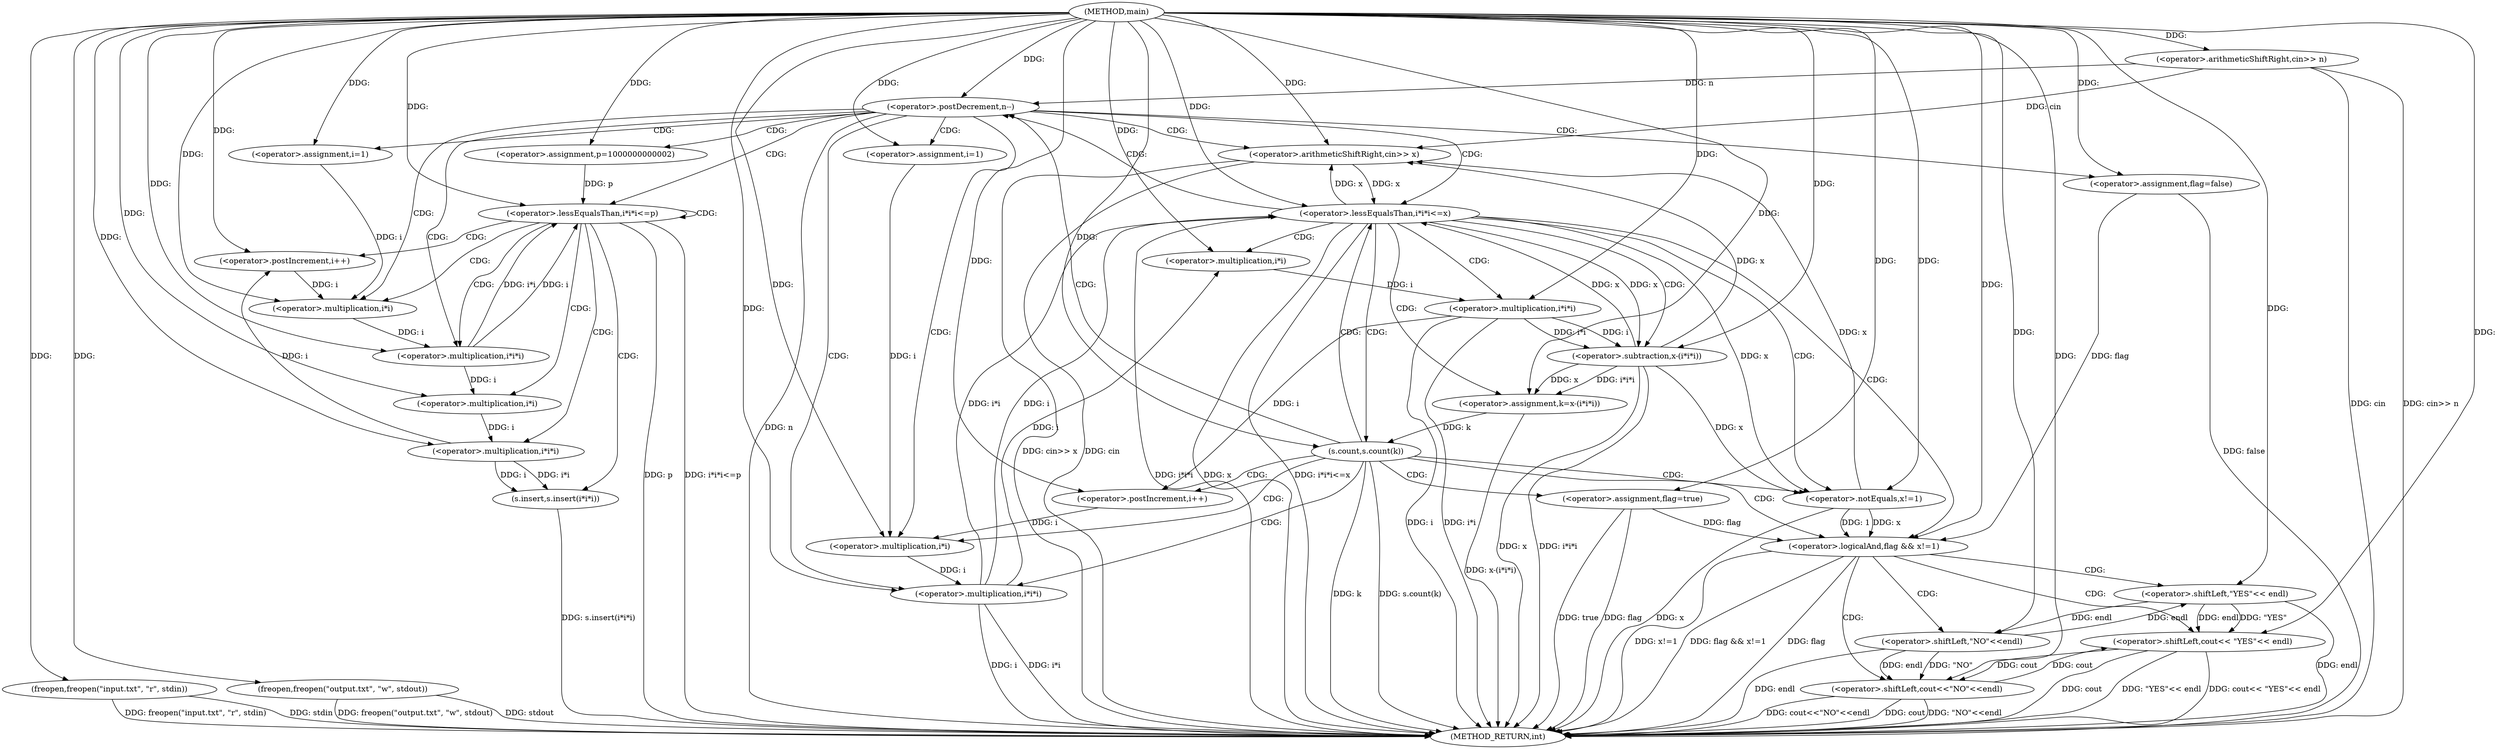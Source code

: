 digraph "main" {  
"1000103" [label = "(METHOD,main)" ]
"1000204" [label = "(METHOD_RETURN,int)" ]
"1000105" [label = "(freopen,freopen(\"input.txt\", \"r\", stdin))" ]
"1000109" [label = "(freopen,freopen(\"output.txt\", \"w\", stdout))" ]
"1000114" [label = "(<operator>.arithmeticShiftRight,cin>> n)" ]
"1000118" [label = "(<operator>.postDecrement,n--)" ]
"1000122" [label = "(<operator>.assignment,flag=false)" ]
"1000126" [label = "(<operator>.arithmeticShiftRight,cin>> x)" ]
"1000130" [label = "(<operator>.assignment,p=1000000000002)" ]
"1000136" [label = "(<operator>.assignment,i=1)" ]
"1000139" [label = "(<operator>.lessEqualsThan,i*i*i<=p)" ]
"1000146" [label = "(<operator>.postIncrement,i++)" ]
"1000148" [label = "(s.insert,s.insert(i*i*i))" ]
"1000156" [label = "(<operator>.assignment,i=1)" ]
"1000159" [label = "(<operator>.lessEqualsThan,i*i*i<=x)" ]
"1000166" [label = "(<operator>.postIncrement,i++)" ]
"1000188" [label = "(<operator>.logicalAnd,flag && x!=1)" ]
"1000193" [label = "(<operator>.shiftLeft,cout<< \"YES\"<< endl)" ]
"1000170" [label = "(<operator>.assignment,k=x-(i*i*i))" ]
"1000199" [label = "(<operator>.shiftLeft,cout<<\"NO\"<<endl)" ]
"1000140" [label = "(<operator>.multiplication,i*i*i)" ]
"1000149" [label = "(<operator>.multiplication,i*i*i)" ]
"1000160" [label = "(<operator>.multiplication,i*i*i)" ]
"1000180" [label = "(s.count,s.count(k))" ]
"1000190" [label = "(<operator>.notEquals,x!=1)" ]
"1000195" [label = "(<operator>.shiftLeft,\"YES\"<< endl)" ]
"1000142" [label = "(<operator>.multiplication,i*i)" ]
"1000151" [label = "(<operator>.multiplication,i*i)" ]
"1000162" [label = "(<operator>.multiplication,i*i)" ]
"1000172" [label = "(<operator>.subtraction,x-(i*i*i))" ]
"1000183" [label = "(<operator>.assignment,flag=true)" ]
"1000201" [label = "(<operator>.shiftLeft,\"NO\"<<endl)" ]
"1000174" [label = "(<operator>.multiplication,i*i*i)" ]
"1000176" [label = "(<operator>.multiplication,i*i)" ]
  "1000105" -> "1000204"  [ label = "DDG: freopen(\"input.txt\", \"r\", stdin)"] 
  "1000109" -> "1000204"  [ label = "DDG: freopen(\"output.txt\", \"w\", stdout)"] 
  "1000114" -> "1000204"  [ label = "DDG: cin"] 
  "1000114" -> "1000204"  [ label = "DDG: cin>> n"] 
  "1000118" -> "1000204"  [ label = "DDG: n"] 
  "1000126" -> "1000204"  [ label = "DDG: cin"] 
  "1000126" -> "1000204"  [ label = "DDG: cin>> x"] 
  "1000139" -> "1000204"  [ label = "DDG: p"] 
  "1000139" -> "1000204"  [ label = "DDG: i*i*i<=p"] 
  "1000160" -> "1000204"  [ label = "DDG: i"] 
  "1000160" -> "1000204"  [ label = "DDG: i*i"] 
  "1000159" -> "1000204"  [ label = "DDG: i*i*i"] 
  "1000159" -> "1000204"  [ label = "DDG: x"] 
  "1000159" -> "1000204"  [ label = "DDG: i*i*i<=x"] 
  "1000172" -> "1000204"  [ label = "DDG: x"] 
  "1000174" -> "1000204"  [ label = "DDG: i"] 
  "1000174" -> "1000204"  [ label = "DDG: i*i"] 
  "1000172" -> "1000204"  [ label = "DDG: i*i*i"] 
  "1000170" -> "1000204"  [ label = "DDG: x-(i*i*i)"] 
  "1000180" -> "1000204"  [ label = "DDG: k"] 
  "1000180" -> "1000204"  [ label = "DDG: s.count(k)"] 
  "1000183" -> "1000204"  [ label = "DDG: flag"] 
  "1000188" -> "1000204"  [ label = "DDG: flag"] 
  "1000190" -> "1000204"  [ label = "DDG: x"] 
  "1000188" -> "1000204"  [ label = "DDG: x!=1"] 
  "1000188" -> "1000204"  [ label = "DDG: flag && x!=1"] 
  "1000199" -> "1000204"  [ label = "DDG: cout"] 
  "1000201" -> "1000204"  [ label = "DDG: endl"] 
  "1000199" -> "1000204"  [ label = "DDG: \"NO\"<<endl"] 
  "1000199" -> "1000204"  [ label = "DDG: cout<<\"NO\"<<endl"] 
  "1000193" -> "1000204"  [ label = "DDG: cout"] 
  "1000195" -> "1000204"  [ label = "DDG: endl"] 
  "1000193" -> "1000204"  [ label = "DDG: \"YES\"<< endl"] 
  "1000193" -> "1000204"  [ label = "DDG: cout<< \"YES\"<< endl"] 
  "1000148" -> "1000204"  [ label = "DDG: s.insert(i*i*i)"] 
  "1000109" -> "1000204"  [ label = "DDG: stdout"] 
  "1000105" -> "1000204"  [ label = "DDG: stdin"] 
  "1000122" -> "1000204"  [ label = "DDG: false"] 
  "1000183" -> "1000204"  [ label = "DDG: true"] 
  "1000103" -> "1000105"  [ label = "DDG: "] 
  "1000103" -> "1000109"  [ label = "DDG: "] 
  "1000103" -> "1000114"  [ label = "DDG: "] 
  "1000114" -> "1000118"  [ label = "DDG: n"] 
  "1000103" -> "1000118"  [ label = "DDG: "] 
  "1000103" -> "1000122"  [ label = "DDG: "] 
  "1000103" -> "1000130"  [ label = "DDG: "] 
  "1000114" -> "1000126"  [ label = "DDG: cin"] 
  "1000103" -> "1000126"  [ label = "DDG: "] 
  "1000159" -> "1000126"  [ label = "DDG: x"] 
  "1000172" -> "1000126"  [ label = "DDG: x"] 
  "1000190" -> "1000126"  [ label = "DDG: x"] 
  "1000103" -> "1000136"  [ label = "DDG: "] 
  "1000103" -> "1000156"  [ label = "DDG: "] 
  "1000140" -> "1000139"  [ label = "DDG: i*i"] 
  "1000140" -> "1000139"  [ label = "DDG: i"] 
  "1000130" -> "1000139"  [ label = "DDG: p"] 
  "1000103" -> "1000139"  [ label = "DDG: "] 
  "1000149" -> "1000146"  [ label = "DDG: i"] 
  "1000103" -> "1000146"  [ label = "DDG: "] 
  "1000149" -> "1000148"  [ label = "DDG: i*i"] 
  "1000149" -> "1000148"  [ label = "DDG: i"] 
  "1000160" -> "1000159"  [ label = "DDG: i*i"] 
  "1000160" -> "1000159"  [ label = "DDG: i"] 
  "1000126" -> "1000159"  [ label = "DDG: x"] 
  "1000172" -> "1000159"  [ label = "DDG: x"] 
  "1000103" -> "1000159"  [ label = "DDG: "] 
  "1000174" -> "1000166"  [ label = "DDG: i"] 
  "1000103" -> "1000166"  [ label = "DDG: "] 
  "1000172" -> "1000170"  [ label = "DDG: i*i*i"] 
  "1000172" -> "1000170"  [ label = "DDG: x"] 
  "1000122" -> "1000188"  [ label = "DDG: flag"] 
  "1000183" -> "1000188"  [ label = "DDG: flag"] 
  "1000103" -> "1000188"  [ label = "DDG: "] 
  "1000190" -> "1000188"  [ label = "DDG: x"] 
  "1000190" -> "1000188"  [ label = "DDG: 1"] 
  "1000199" -> "1000193"  [ label = "DDG: cout"] 
  "1000103" -> "1000193"  [ label = "DDG: "] 
  "1000195" -> "1000193"  [ label = "DDG: endl"] 
  "1000195" -> "1000193"  [ label = "DDG: \"YES\""] 
  "1000142" -> "1000140"  [ label = "DDG: i"] 
  "1000103" -> "1000140"  [ label = "DDG: "] 
  "1000151" -> "1000149"  [ label = "DDG: i"] 
  "1000103" -> "1000149"  [ label = "DDG: "] 
  "1000162" -> "1000160"  [ label = "DDG: i"] 
  "1000103" -> "1000160"  [ label = "DDG: "] 
  "1000103" -> "1000170"  [ label = "DDG: "] 
  "1000159" -> "1000190"  [ label = "DDG: x"] 
  "1000172" -> "1000190"  [ label = "DDG: x"] 
  "1000103" -> "1000190"  [ label = "DDG: "] 
  "1000103" -> "1000195"  [ label = "DDG: "] 
  "1000201" -> "1000195"  [ label = "DDG: endl"] 
  "1000193" -> "1000199"  [ label = "DDG: cout"] 
  "1000103" -> "1000199"  [ label = "DDG: "] 
  "1000201" -> "1000199"  [ label = "DDG: \"NO\""] 
  "1000201" -> "1000199"  [ label = "DDG: endl"] 
  "1000136" -> "1000142"  [ label = "DDG: i"] 
  "1000146" -> "1000142"  [ label = "DDG: i"] 
  "1000103" -> "1000142"  [ label = "DDG: "] 
  "1000140" -> "1000151"  [ label = "DDG: i"] 
  "1000103" -> "1000151"  [ label = "DDG: "] 
  "1000156" -> "1000162"  [ label = "DDG: i"] 
  "1000166" -> "1000162"  [ label = "DDG: i"] 
  "1000103" -> "1000162"  [ label = "DDG: "] 
  "1000159" -> "1000172"  [ label = "DDG: x"] 
  "1000103" -> "1000172"  [ label = "DDG: "] 
  "1000174" -> "1000172"  [ label = "DDG: i*i"] 
  "1000174" -> "1000172"  [ label = "DDG: i"] 
  "1000170" -> "1000180"  [ label = "DDG: k"] 
  "1000103" -> "1000180"  [ label = "DDG: "] 
  "1000103" -> "1000183"  [ label = "DDG: "] 
  "1000103" -> "1000201"  [ label = "DDG: "] 
  "1000195" -> "1000201"  [ label = "DDG: endl"] 
  "1000176" -> "1000174"  [ label = "DDG: i"] 
  "1000103" -> "1000174"  [ label = "DDG: "] 
  "1000160" -> "1000176"  [ label = "DDG: i"] 
  "1000103" -> "1000176"  [ label = "DDG: "] 
  "1000118" -> "1000142"  [ label = "CDG: "] 
  "1000118" -> "1000156"  [ label = "CDG: "] 
  "1000118" -> "1000139"  [ label = "CDG: "] 
  "1000118" -> "1000136"  [ label = "CDG: "] 
  "1000118" -> "1000122"  [ label = "CDG: "] 
  "1000118" -> "1000159"  [ label = "CDG: "] 
  "1000118" -> "1000126"  [ label = "CDG: "] 
  "1000118" -> "1000160"  [ label = "CDG: "] 
  "1000118" -> "1000130"  [ label = "CDG: "] 
  "1000118" -> "1000162"  [ label = "CDG: "] 
  "1000118" -> "1000140"  [ label = "CDG: "] 
  "1000139" -> "1000142"  [ label = "CDG: "] 
  "1000139" -> "1000139"  [ label = "CDG: "] 
  "1000139" -> "1000148"  [ label = "CDG: "] 
  "1000139" -> "1000149"  [ label = "CDG: "] 
  "1000139" -> "1000151"  [ label = "CDG: "] 
  "1000139" -> "1000146"  [ label = "CDG: "] 
  "1000139" -> "1000140"  [ label = "CDG: "] 
  "1000159" -> "1000174"  [ label = "CDG: "] 
  "1000159" -> "1000180"  [ label = "CDG: "] 
  "1000159" -> "1000118"  [ label = "CDG: "] 
  "1000159" -> "1000172"  [ label = "CDG: "] 
  "1000159" -> "1000188"  [ label = "CDG: "] 
  "1000159" -> "1000170"  [ label = "CDG: "] 
  "1000159" -> "1000176"  [ label = "CDG: "] 
  "1000159" -> "1000190"  [ label = "CDG: "] 
  "1000188" -> "1000199"  [ label = "CDG: "] 
  "1000188" -> "1000195"  [ label = "CDG: "] 
  "1000188" -> "1000201"  [ label = "CDG: "] 
  "1000188" -> "1000193"  [ label = "CDG: "] 
  "1000180" -> "1000166"  [ label = "CDG: "] 
  "1000180" -> "1000183"  [ label = "CDG: "] 
  "1000180" -> "1000159"  [ label = "CDG: "] 
  "1000180" -> "1000160"  [ label = "CDG: "] 
  "1000180" -> "1000162"  [ label = "CDG: "] 
  "1000180" -> "1000118"  [ label = "CDG: "] 
  "1000180" -> "1000188"  [ label = "CDG: "] 
  "1000180" -> "1000190"  [ label = "CDG: "] 
}
